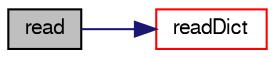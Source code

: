 digraph "read"
{
  bgcolor="transparent";
  edge [fontname="FreeSans",fontsize="10",labelfontname="FreeSans",labelfontsize="10"];
  node [fontname="FreeSans",fontsize="10",shape=record];
  rankdir="LR";
  Node5111 [label="read",height=0.2,width=0.4,color="black", fillcolor="grey75", style="filled", fontcolor="black"];
  Node5111 -> Node5112 [color="midnightblue",fontsize="10",style="solid",fontname="FreeSans"];
  Node5112 [label="readDict",height=0.2,width=0.4,color="red",URL="$a26350.html#a09f8bbb748b599cf713fa2e07ec7e0b4",tooltip="Read the control dictionary and set the write controls etc. "];
}
